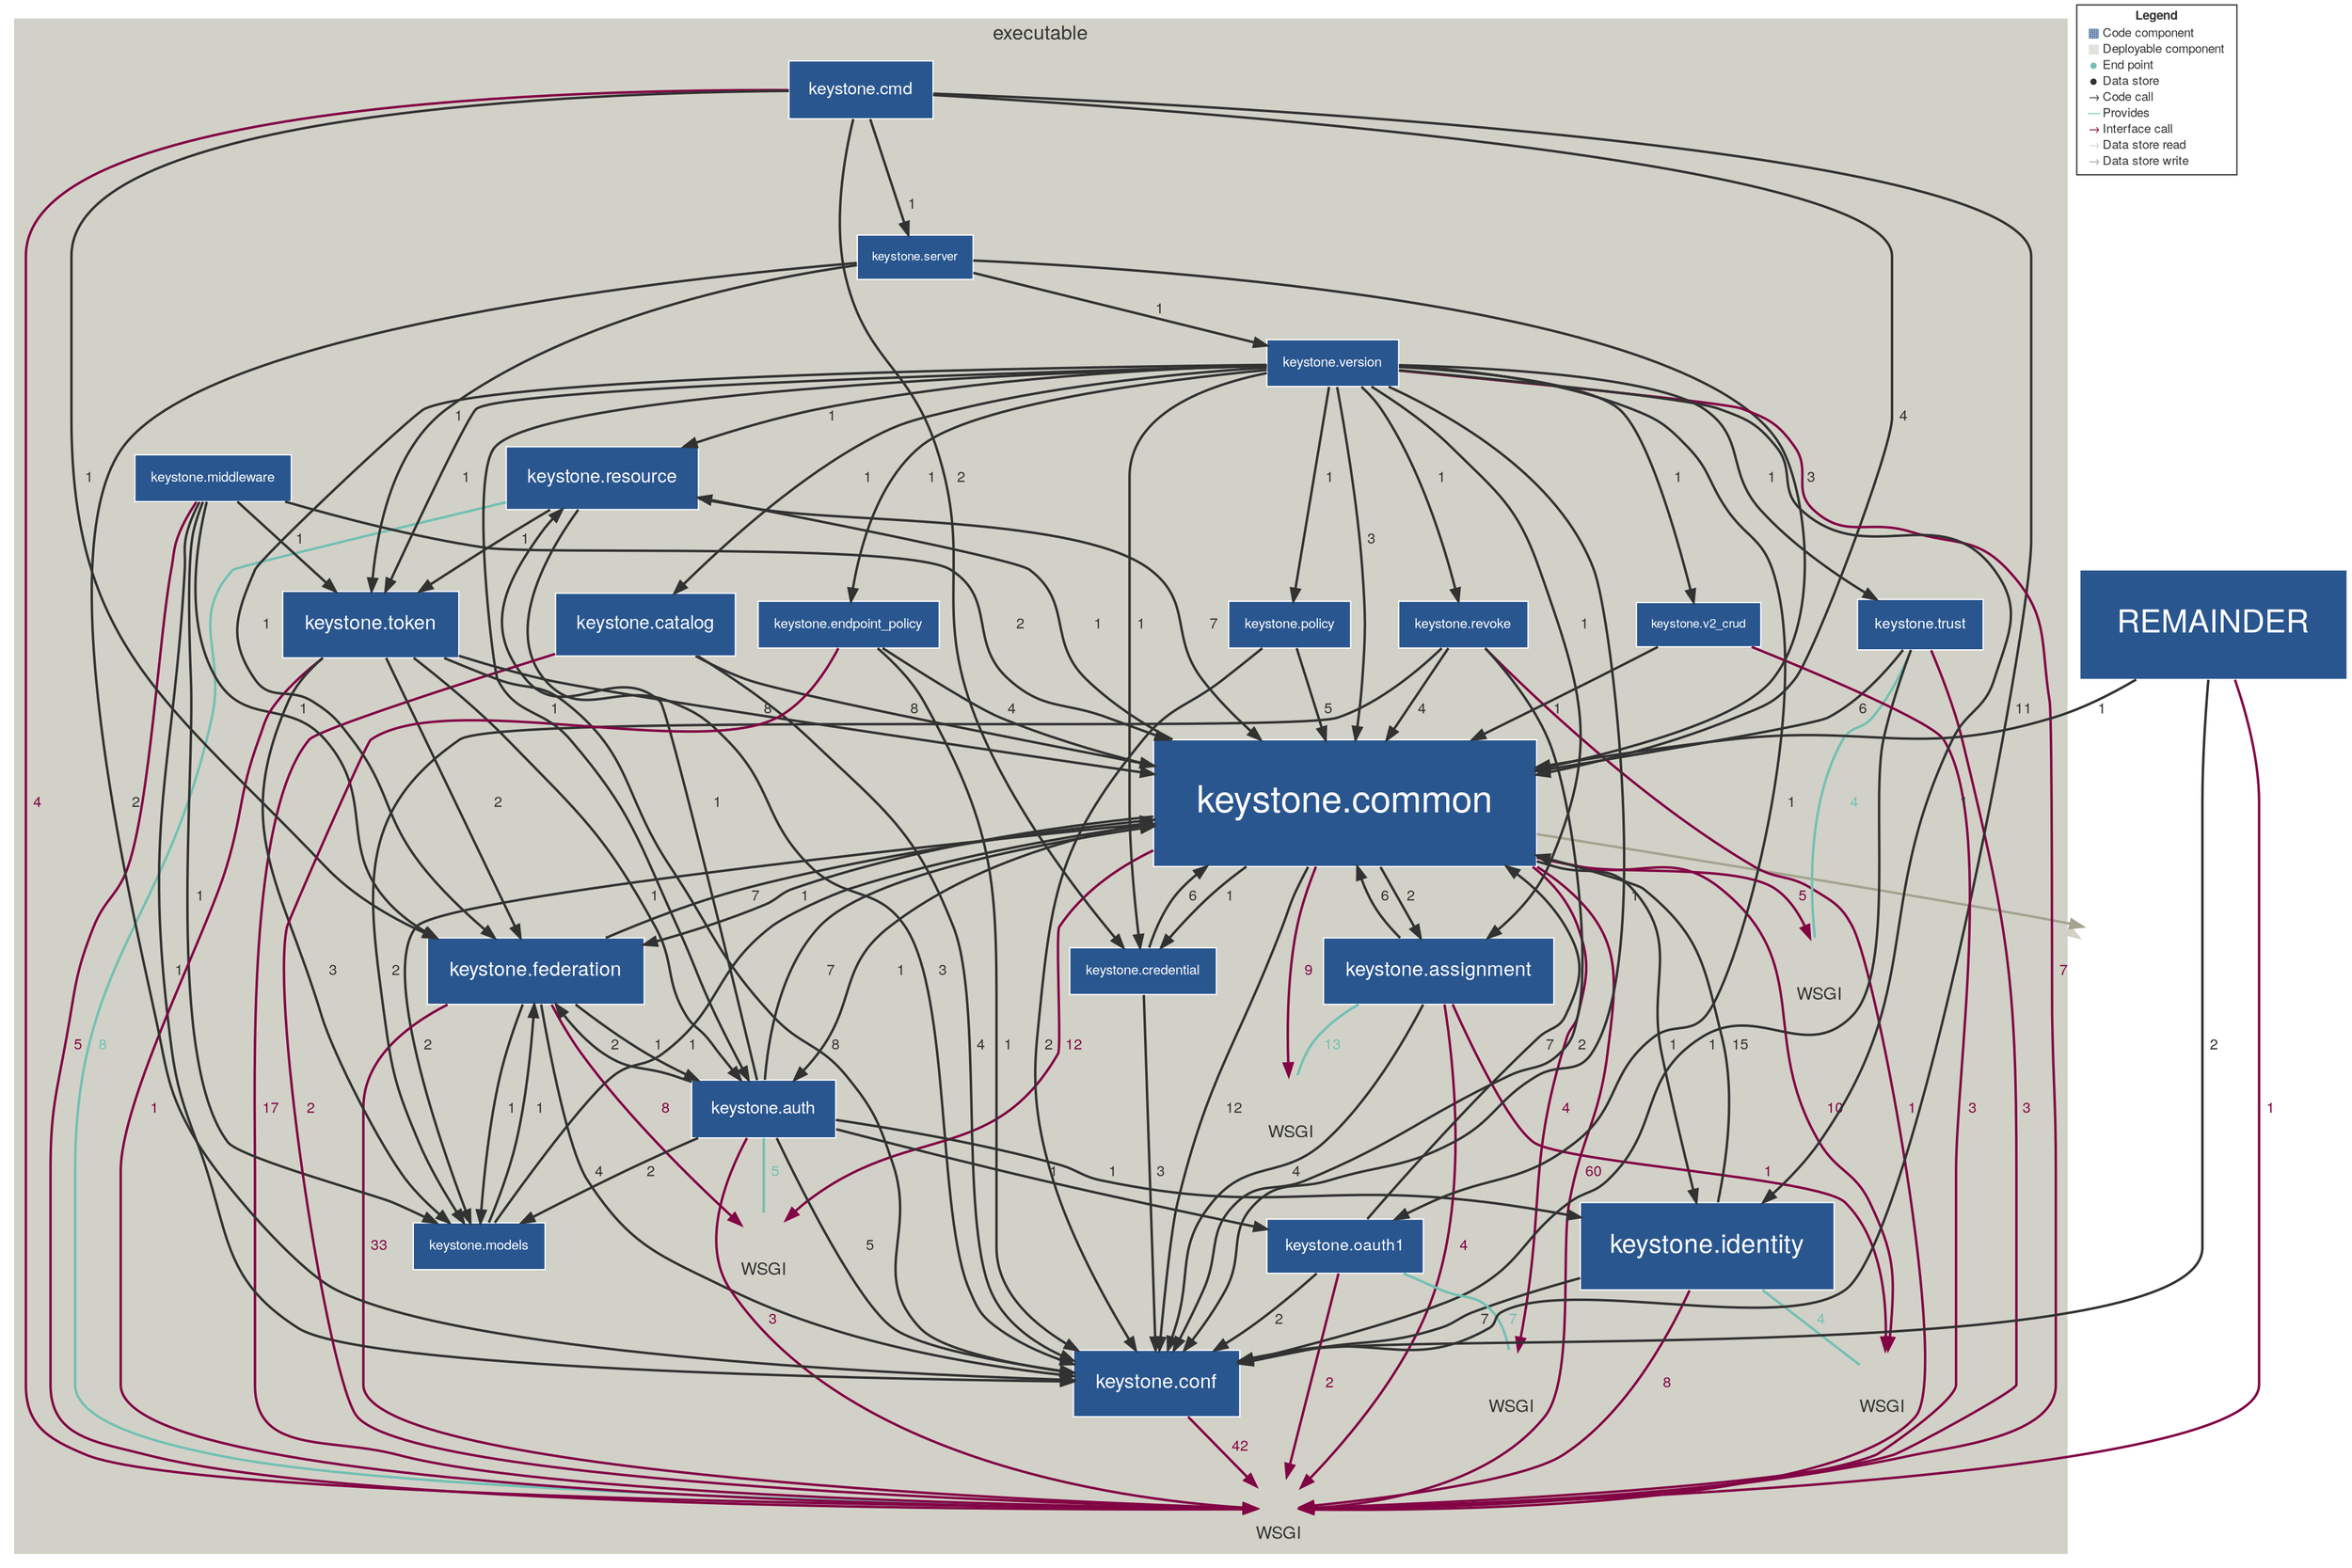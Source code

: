 digraph "Graph" {
compound=true
rankdir=TD
subgraph "cluster-keystone" {
style="filled"
color="#D2D1C7"
fontname="Helvetica Neue"
fontsize="16"
fontcolor="#323232"
label="executable"
"keystone.resource@keystone" [ shape="box" style="filled" fillcolor="#2A568F" penwidth="1" color="#FFFFFF" fontname="Helvetica Neue" fontcolor="#FFFFFF" fontsize="15" margin="0.24" label="keystone.resource" ]
"INTERFACE-WSGI@keystone.resource@keystone" [ shape="box" penwidth="0" fontname="Helvetica Neue" fontcolor="#323232" fontsize="14" image="icon-endpoint.png" width="0.500" height="0.750" fixedsize="true" labelloc="b" label="WSGI" ]
"keystone.common@keystone" [ shape="box" style="filled" fillcolor="#2A568F" penwidth="1" color="#FFFFFF" fontname="Helvetica Neue" fontcolor="#FFFFFF" fontsize="30" margin="0.48" label="keystone.common" ]
"keystone.federation@keystone" [ shape="box" style="filled" fillcolor="#2A568F" penwidth="1" color="#FFFFFF" fontname="Helvetica Neue" fontcolor="#FFFFFF" fontsize="16" margin="0.256" label="keystone.federation" ]
"keystone.models@keystone" [ shape="box" style="filled" fillcolor="#2A568F" penwidth="1" color="#FFFFFF" fontname="Helvetica Neue" fontcolor="#FFFFFF" fontsize="11" margin="0.176" label="keystone.models" ]
"keystone.revoke@keystone" [ shape="box" style="filled" fillcolor="#2A568F" penwidth="1" color="#FFFFFF" fontname="Helvetica Neue" fontcolor="#FFFFFF" fontsize="11" margin="0.176" label="keystone.revoke" ]
"keystone.auth@keystone" [ shape="box" style="filled" fillcolor="#2A568F" penwidth="1" color="#FFFFFF" fontname="Helvetica Neue" fontcolor="#FFFFFF" fontsize="14" margin="0.224" label="keystone.auth" ]
"INTERFACE-WSGI@keystone.auth@keystone" [ shape="box" penwidth="0" fontname="Helvetica Neue" fontcolor="#323232" fontsize="14" image="icon-endpoint.png" width="0.500" height="0.750" fixedsize="true" labelloc="b" label="WSGI" ]
"keystone.catalog@keystone" [ shape="box" style="filled" fillcolor="#2A568F" penwidth="1" color="#FFFFFF" fontname="Helvetica Neue" fontcolor="#FFFFFF" fontsize="15" margin="0.24" label="keystone.catalog" ]
"keystone.middleware@keystone" [ shape="box" style="filled" fillcolor="#2A568F" penwidth="1" color="#FFFFFF" fontname="Helvetica Neue" fontcolor="#FFFFFF" fontsize="11" margin="0.176" label="keystone.middleware" ]
"keystone.assignment@keystone" [ shape="box" style="filled" fillcolor="#2A568F" penwidth="1" color="#FFFFFF" fontname="Helvetica Neue" fontcolor="#FFFFFF" fontsize="16" margin="0.256" label="keystone.assignment" ]
"INTERFACE-WSGI@keystone.assignment@keystone" [ shape="box" penwidth="0" fontname="Helvetica Neue" fontcolor="#323232" fontsize="14" image="icon-endpoint.png" width="0.500" height="0.750" fixedsize="true" labelloc="b" label="WSGI" ]
"keystone.policy@keystone" [ shape="box" style="filled" fillcolor="#2A568F" penwidth="1" color="#FFFFFF" fontname="Helvetica Neue" fontcolor="#FFFFFF" fontsize="11" margin="0.176" label="keystone.policy" ]
"keystone.token@keystone" [ shape="box" style="filled" fillcolor="#2A568F" penwidth="1" color="#FFFFFF" fontname="Helvetica Neue" fontcolor="#FFFFFF" fontsize="16" margin="0.256" label="keystone.token" ]
"keystone.identity@keystone" [ shape="box" style="filled" fillcolor="#2A568F" penwidth="1" color="#FFFFFF" fontname="Helvetica Neue" fontcolor="#FFFFFF" fontsize="21" margin="0.336" label="keystone.identity" ]
"INTERFACE-WSGI@keystone.identity@keystone" [ shape="box" penwidth="0" fontname="Helvetica Neue" fontcolor="#323232" fontsize="14" image="icon-endpoint.png" width="0.500" height="0.750" fixedsize="true" labelloc="b" label="WSGI" ]
"keystone.trust@keystone" [ shape="box" style="filled" fillcolor="#2A568F" penwidth="1" color="#FFFFFF" fontname="Helvetica Neue" fontcolor="#FFFFFF" fontsize="12" margin="0.192" label="keystone.trust" ]
"INTERFACE-WSGI@keystone.trust@keystone" [ shape="box" penwidth="0" fontname="Helvetica Neue" fontcolor="#323232" fontsize="14" image="icon-endpoint.png" width="0.500" height="0.750" fixedsize="true" labelloc="b" label="WSGI" ]
"keystone.oauth1@keystone" [ shape="box" style="filled" fillcolor="#2A568F" penwidth="1" color="#FFFFFF" fontname="Helvetica Neue" fontcolor="#FFFFFF" fontsize="13" margin="0.20800000000000002" label="keystone.oauth1" ]
"INTERFACE-WSGI@keystone.oauth1@keystone" [ shape="box" penwidth="0" fontname="Helvetica Neue" fontcolor="#323232" fontsize="14" image="icon-endpoint.png" width="0.500" height="0.750" fixedsize="true" labelloc="b" label="WSGI" ]
"keystone.cmd@keystone" [ shape="box" style="filled" fillcolor="#2A568F" penwidth="1" color="#FFFFFF" fontname="Helvetica Neue" fontcolor="#FFFFFF" fontsize="14" margin="0.224" label="keystone.cmd" ]
"keystone.server@keystone" [ shape="box" style="filled" fillcolor="#2A568F" penwidth="1" color="#FFFFFF" fontname="Helvetica Neue" fontcolor="#FFFFFF" fontsize="10" margin="0.16" label="keystone.server" ]
"keystone.endpoint_policy@keystone" [ shape="box" style="filled" fillcolor="#2A568F" penwidth="1" color="#FFFFFF" fontname="Helvetica Neue" fontcolor="#FFFFFF" fontsize="11" margin="0.176" label="keystone.endpoint_policy" ]
"keystone.v2_crud@keystone" [ shape="box" style="filled" fillcolor="#2A568F" penwidth="1" color="#FFFFFF" fontname="Helvetica Neue" fontcolor="#FFFFFF" fontsize="10" margin="0.16" label="keystone.v2_crud" ]
"keystone.conf@keystone" [ shape="box" style="filled" fillcolor="#2A568F" penwidth="1" color="#FFFFFF" fontname="Helvetica Neue" fontcolor="#FFFFFF" fontsize="16" margin="0.256" label="keystone.conf" ]
"keystone.version@keystone" [ shape="box" style="filled" fillcolor="#2A568F" penwidth="1" color="#FFFFFF" fontname="Helvetica Neue" fontcolor="#FFFFFF" fontsize="11" margin="0.176" label="keystone.version" ]
"keystone.credential@keystone" [ shape="box" style="filled" fillcolor="#2A568F" penwidth="1" color="#FFFFFF" fontname="Helvetica Neue" fontcolor="#FFFFFF" fontsize="11" margin="0.176" label="keystone.credential" ]
}
"REMAINDER@NOT_DEPLOYED" [ shape="box" style="filled" fillcolor="#2A568F" penwidth="1" color="#FFFFFF" fontname="Helvetica Neue" fontcolor="#FFFFFF" fontsize="26" margin="0.41600000000000004" label="REMAINDER" ]
"15cd1788-1231-4e6e-9c41-bbcd42a2f4ff@NOT_DEPLOYED" [ shape="box" penwidth="0" fontname="Helvetica Neue" fontcolor="#323232" fontsize="16" image="icon-datastore.png" width="1.000" height="1.000" fixedsize="true" label="" ]
"keystone.resource@keystone" -> "keystone.common@keystone" [ penwidth="2" color="#323232" fontcolor="#323232" fontname="Helvetica Neue" fontsize="12" label="  7" ]
"keystone.resource@keystone" -> "keystone.token@keystone" [ penwidth="2" color="#323232" fontcolor="#323232" fontname="Helvetica Neue" fontsize="12" label="  1" ]
"keystone.resource@keystone" -> "keystone.conf@keystone" [ penwidth="2" color="#323232" fontcolor="#323232" fontname="Helvetica Neue" fontsize="12" label="  3" ]
"keystone.resource@keystone" -> "INTERFACE-WSGI@keystone.resource@keystone" [ penwidth="2" color="#72C0B4" fontcolor="#72C0B4" fontname="Helvetica Neue" fontsize="12" arrowhead="none" label="  8" ]
"keystone.common@keystone" -> "keystone.resource@keystone" [ penwidth="2" color="#323232" fontcolor="#323232" fontname="Helvetica Neue" fontsize="12" label="  1" ]
"keystone.common@keystone" -> "INTERFACE-WSGI@keystone.resource@keystone" [ penwidth="2" color="#820445" fontcolor="#820445" fontname="Helvetica Neue" fontsize="12" label="  60" ]
"keystone.common@keystone" -> "keystone.federation@keystone" [ penwidth="2" color="#323232" fontcolor="#323232" fontname="Helvetica Neue" fontsize="12" label="  1" ]
"keystone.common@keystone" -> "keystone.models@keystone" [ penwidth="2" color="#323232" fontcolor="#323232" fontname="Helvetica Neue" fontsize="12" label="  2" ]
"keystone.common@keystone" -> "keystone.auth@keystone" [ penwidth="2" color="#323232" fontcolor="#323232" fontname="Helvetica Neue" fontsize="12" label="  1" ]
"keystone.common@keystone" -> "INTERFACE-WSGI@keystone.auth@keystone" [ penwidth="2" color="#820445" fontcolor="#820445" fontname="Helvetica Neue" fontsize="12" label="  12" ]
"keystone.common@keystone" -> "keystone.assignment@keystone" [ penwidth="2" color="#323232" fontcolor="#323232" fontname="Helvetica Neue" fontsize="12" label="  2" ]
"keystone.common@keystone" -> "INTERFACE-WSGI@keystone.assignment@keystone" [ penwidth="2" color="#820445" fontcolor="#820445" fontname="Helvetica Neue" fontsize="12" label="  9" ]
"keystone.common@keystone" -> "keystone.identity@keystone" [ penwidth="2" color="#323232" fontcolor="#323232" fontname="Helvetica Neue" fontsize="12" label="  1" ]
"keystone.common@keystone" -> "INTERFACE-WSGI@keystone.identity@keystone" [ penwidth="2" color="#820445" fontcolor="#820445" fontname="Helvetica Neue" fontsize="12" label="  10" ]
"keystone.common@keystone" -> "INTERFACE-WSGI@keystone.trust@keystone" [ penwidth="2" color="#820445" fontcolor="#820445" fontname="Helvetica Neue" fontsize="12" label="  5" ]
"keystone.common@keystone" -> "INTERFACE-WSGI@keystone.oauth1@keystone" [ penwidth="2" color="#820445" fontcolor="#820445" fontname="Helvetica Neue" fontsize="12" label="  4" ]
"keystone.common@keystone" -> "keystone.conf@keystone" [ penwidth="2" color="#323232" fontcolor="#323232" fontname="Helvetica Neue" fontsize="12" label="  12" ]
"keystone.common@keystone" -> "keystone.credential@keystone" [ penwidth="2" color="#323232" fontcolor="#323232" fontname="Helvetica Neue" fontsize="12" label="  1" ]
"keystone.common@keystone" -> "15cd1788-1231-4e6e-9c41-bbcd42a2f4ff@NOT_DEPLOYED" [ penwidth="2" color="#D2D1C7" fontcolor="#D2D1C7" fontname="Helvetica Neue" fontsize="12" label="" ]
"keystone.common@keystone" -> "15cd1788-1231-4e6e-9c41-bbcd42a2f4ff@NOT_DEPLOYED" [ penwidth="2" color="#A4A38F" fontcolor="#A4A38F" fontname="Helvetica Neue" fontsize="12" label="" ]
"keystone.federation@keystone" -> "INTERFACE-WSGI@keystone.resource@keystone" [ penwidth="2" color="#820445" fontcolor="#820445" fontname="Helvetica Neue" fontsize="12" label="  33" ]
"keystone.federation@keystone" -> "keystone.common@keystone" [ penwidth="2" color="#323232" fontcolor="#323232" fontname="Helvetica Neue" fontsize="12" label="  7" ]
"keystone.federation@keystone" -> "keystone.models@keystone" [ penwidth="2" color="#323232" fontcolor="#323232" fontname="Helvetica Neue" fontsize="12" label="  1" ]
"keystone.federation@keystone" -> "keystone.auth@keystone" [ penwidth="2" color="#323232" fontcolor="#323232" fontname="Helvetica Neue" fontsize="12" label="  1" ]
"keystone.federation@keystone" -> "INTERFACE-WSGI@keystone.auth@keystone" [ penwidth="2" color="#820445" fontcolor="#820445" fontname="Helvetica Neue" fontsize="12" label="  8" ]
"keystone.federation@keystone" -> "keystone.conf@keystone" [ penwidth="2" color="#323232" fontcolor="#323232" fontname="Helvetica Neue" fontsize="12" label="  4" ]
"keystone.models@keystone" -> "keystone.common@keystone" [ penwidth="2" color="#323232" fontcolor="#323232" fontname="Helvetica Neue" fontsize="12" label="  1" ]
"keystone.models@keystone" -> "keystone.federation@keystone" [ penwidth="2" color="#323232" fontcolor="#323232" fontname="Helvetica Neue" fontsize="12" label="  1" ]
"keystone.revoke@keystone" -> "INTERFACE-WSGI@keystone.resource@keystone" [ penwidth="2" color="#820445" fontcolor="#820445" fontname="Helvetica Neue" fontsize="12" label="  1" ]
"keystone.revoke@keystone" -> "keystone.common@keystone" [ penwidth="2" color="#323232" fontcolor="#323232" fontname="Helvetica Neue" fontsize="12" label="  4" ]
"keystone.revoke@keystone" -> "keystone.models@keystone" [ penwidth="2" color="#323232" fontcolor="#323232" fontname="Helvetica Neue" fontsize="12" label="  2" ]
"keystone.revoke@keystone" -> "keystone.conf@keystone" [ penwidth="2" color="#323232" fontcolor="#323232" fontname="Helvetica Neue" fontsize="12" label="  2" ]
"keystone.auth@keystone" -> "keystone.resource@keystone" [ penwidth="2" color="#323232" fontcolor="#323232" fontname="Helvetica Neue" fontsize="12" label="  1" ]
"keystone.auth@keystone" -> "INTERFACE-WSGI@keystone.resource@keystone" [ penwidth="2" color="#820445" fontcolor="#820445" fontname="Helvetica Neue" fontsize="12" label="  3" ]
"keystone.auth@keystone" -> "keystone.common@keystone" [ penwidth="2" color="#323232" fontcolor="#323232" fontname="Helvetica Neue" fontsize="12" label="  7" ]
"keystone.auth@keystone" -> "keystone.federation@keystone" [ penwidth="2" color="#323232" fontcolor="#323232" fontname="Helvetica Neue" fontsize="12" label="  2" ]
"keystone.auth@keystone" -> "keystone.models@keystone" [ penwidth="2" color="#323232" fontcolor="#323232" fontname="Helvetica Neue" fontsize="12" label="  2" ]
"keystone.auth@keystone" -> "keystone.identity@keystone" [ penwidth="2" color="#323232" fontcolor="#323232" fontname="Helvetica Neue" fontsize="12" label="  1" ]
"keystone.auth@keystone" -> "keystone.oauth1@keystone" [ penwidth="2" color="#323232" fontcolor="#323232" fontname="Helvetica Neue" fontsize="12" label="  1" ]
"keystone.auth@keystone" -> "keystone.conf@keystone" [ penwidth="2" color="#323232" fontcolor="#323232" fontname="Helvetica Neue" fontsize="12" label="  5" ]
"keystone.auth@keystone" -> "INTERFACE-WSGI@keystone.auth@keystone" [ penwidth="2" color="#72C0B4" fontcolor="#72C0B4" fontname="Helvetica Neue" fontsize="12" arrowhead="none" label="  5" ]
"keystone.catalog@keystone" -> "INTERFACE-WSGI@keystone.resource@keystone" [ penwidth="2" color="#820445" fontcolor="#820445" fontname="Helvetica Neue" fontsize="12" label="  17" ]
"keystone.catalog@keystone" -> "keystone.common@keystone" [ penwidth="2" color="#323232" fontcolor="#323232" fontname="Helvetica Neue" fontsize="12" label="  8" ]
"keystone.catalog@keystone" -> "keystone.conf@keystone" [ penwidth="2" color="#323232" fontcolor="#323232" fontname="Helvetica Neue" fontsize="12" label="  4" ]
"keystone.middleware@keystone" -> "INTERFACE-WSGI@keystone.resource@keystone" [ penwidth="2" color="#820445" fontcolor="#820445" fontname="Helvetica Neue" fontsize="12" label="  5" ]
"keystone.middleware@keystone" -> "keystone.common@keystone" [ penwidth="2" color="#323232" fontcolor="#323232" fontname="Helvetica Neue" fontsize="12" label="  2" ]
"keystone.middleware@keystone" -> "keystone.federation@keystone" [ penwidth="2" color="#323232" fontcolor="#323232" fontname="Helvetica Neue" fontsize="12" label="  1" ]
"keystone.middleware@keystone" -> "keystone.models@keystone" [ penwidth="2" color="#323232" fontcolor="#323232" fontname="Helvetica Neue" fontsize="12" label="  1" ]
"keystone.middleware@keystone" -> "keystone.token@keystone" [ penwidth="2" color="#323232" fontcolor="#323232" fontname="Helvetica Neue" fontsize="12" label="  1" ]
"keystone.middleware@keystone" -> "keystone.conf@keystone" [ penwidth="2" color="#323232" fontcolor="#323232" fontname="Helvetica Neue" fontsize="12" label="  1" ]
"keystone.assignment@keystone" -> "INTERFACE-WSGI@keystone.resource@keystone" [ penwidth="2" color="#820445" fontcolor="#820445" fontname="Helvetica Neue" fontsize="12" label="  4" ]
"keystone.assignment@keystone" -> "keystone.common@keystone" [ penwidth="2" color="#323232" fontcolor="#323232" fontname="Helvetica Neue" fontsize="12" label="  6" ]
"keystone.assignment@keystone" -> "INTERFACE-WSGI@keystone.identity@keystone" [ penwidth="2" color="#820445" fontcolor="#820445" fontname="Helvetica Neue" fontsize="12" label="  1" ]
"keystone.assignment@keystone" -> "keystone.conf@keystone" [ penwidth="2" color="#323232" fontcolor="#323232" fontname="Helvetica Neue" fontsize="12" label="  4" ]
"keystone.assignment@keystone" -> "INTERFACE-WSGI@keystone.assignment@keystone" [ penwidth="2" color="#72C0B4" fontcolor="#72C0B4" fontname="Helvetica Neue" fontsize="12" arrowhead="none" label="  13" ]
"keystone.policy@keystone" -> "keystone.common@keystone" [ penwidth="2" color="#323232" fontcolor="#323232" fontname="Helvetica Neue" fontsize="12" label="  5" ]
"keystone.policy@keystone" -> "keystone.conf@keystone" [ penwidth="2" color="#323232" fontcolor="#323232" fontname="Helvetica Neue" fontsize="12" label="  2" ]
"keystone.token@keystone" -> "INTERFACE-WSGI@keystone.resource@keystone" [ penwidth="2" color="#820445" fontcolor="#820445" fontname="Helvetica Neue" fontsize="12" label="  1" ]
"keystone.token@keystone" -> "keystone.common@keystone" [ penwidth="2" color="#323232" fontcolor="#323232" fontname="Helvetica Neue" fontsize="12" label="  8" ]
"keystone.token@keystone" -> "keystone.federation@keystone" [ penwidth="2" color="#323232" fontcolor="#323232" fontname="Helvetica Neue" fontsize="12" label="  2" ]
"keystone.token@keystone" -> "keystone.models@keystone" [ penwidth="2" color="#323232" fontcolor="#323232" fontname="Helvetica Neue" fontsize="12" label="  3" ]
"keystone.token@keystone" -> "keystone.auth@keystone" [ penwidth="2" color="#323232" fontcolor="#323232" fontname="Helvetica Neue" fontsize="12" label="  1" ]
"keystone.token@keystone" -> "keystone.conf@keystone" [ penwidth="2" color="#323232" fontcolor="#323232" fontname="Helvetica Neue" fontsize="12" label="  8" ]
"keystone.identity@keystone" -> "INTERFACE-WSGI@keystone.resource@keystone" [ penwidth="2" color="#820445" fontcolor="#820445" fontname="Helvetica Neue" fontsize="12" label="  8" ]
"keystone.identity@keystone" -> "keystone.common@keystone" [ penwidth="2" color="#323232" fontcolor="#323232" fontname="Helvetica Neue" fontsize="12" label="  15" ]
"keystone.identity@keystone" -> "keystone.conf@keystone" [ penwidth="2" color="#323232" fontcolor="#323232" fontname="Helvetica Neue" fontsize="12" label="  7" ]
"keystone.identity@keystone" -> "INTERFACE-WSGI@keystone.identity@keystone" [ penwidth="2" color="#72C0B4" fontcolor="#72C0B4" fontname="Helvetica Neue" fontsize="12" arrowhead="none" label="  4" ]
"keystone.trust@keystone" -> "INTERFACE-WSGI@keystone.resource@keystone" [ penwidth="2" color="#820445" fontcolor="#820445" fontname="Helvetica Neue" fontsize="12" label="  3" ]
"keystone.trust@keystone" -> "keystone.common@keystone" [ penwidth="2" color="#323232" fontcolor="#323232" fontname="Helvetica Neue" fontsize="12" label="  6" ]
"keystone.trust@keystone" -> "keystone.conf@keystone" [ penwidth="2" color="#323232" fontcolor="#323232" fontname="Helvetica Neue" fontsize="12" label="  1" ]
"keystone.trust@keystone" -> "INTERFACE-WSGI@keystone.trust@keystone" [ penwidth="2" color="#72C0B4" fontcolor="#72C0B4" fontname="Helvetica Neue" fontsize="12" arrowhead="none" label="  4" ]
"keystone.oauth1@keystone" -> "INTERFACE-WSGI@keystone.resource@keystone" [ penwidth="2" color="#820445" fontcolor="#820445" fontname="Helvetica Neue" fontsize="12" label="  2" ]
"keystone.oauth1@keystone" -> "keystone.common@keystone" [ penwidth="2" color="#323232" fontcolor="#323232" fontname="Helvetica Neue" fontsize="12" label="  7" ]
"keystone.oauth1@keystone" -> "keystone.conf@keystone" [ penwidth="2" color="#323232" fontcolor="#323232" fontname="Helvetica Neue" fontsize="12" label="  2" ]
"keystone.oauth1@keystone" -> "INTERFACE-WSGI@keystone.oauth1@keystone" [ penwidth="2" color="#72C0B4" fontcolor="#72C0B4" fontname="Helvetica Neue" fontsize="12" arrowhead="none" label="  7" ]
"keystone.cmd@keystone" -> "INTERFACE-WSGI@keystone.resource@keystone" [ penwidth="2" color="#820445" fontcolor="#820445" fontname="Helvetica Neue" fontsize="12" label="  4" ]
"keystone.cmd@keystone" -> "keystone.common@keystone" [ penwidth="2" color="#323232" fontcolor="#323232" fontname="Helvetica Neue" fontsize="12" label="  4" ]
"keystone.cmd@keystone" -> "keystone.federation@keystone" [ penwidth="2" color="#323232" fontcolor="#323232" fontname="Helvetica Neue" fontsize="12" label="  1" ]
"keystone.cmd@keystone" -> "keystone.server@keystone" [ penwidth="2" color="#323232" fontcolor="#323232" fontname="Helvetica Neue" fontsize="12" label="  1" ]
"keystone.cmd@keystone" -> "keystone.conf@keystone" [ penwidth="2" color="#323232" fontcolor="#323232" fontname="Helvetica Neue" fontsize="12" label="  11" ]
"keystone.cmd@keystone" -> "keystone.credential@keystone" [ penwidth="2" color="#323232" fontcolor="#323232" fontname="Helvetica Neue" fontsize="12" label="  2" ]
"keystone.server@keystone" -> "keystone.common@keystone" [ penwidth="2" color="#323232" fontcolor="#323232" fontname="Helvetica Neue" fontsize="12" label="  3" ]
"keystone.server@keystone" -> "keystone.token@keystone" [ penwidth="2" color="#323232" fontcolor="#323232" fontname="Helvetica Neue" fontsize="12" label="  1" ]
"keystone.server@keystone" -> "keystone.conf@keystone" [ penwidth="2" color="#323232" fontcolor="#323232" fontname="Helvetica Neue" fontsize="12" label="  2" ]
"keystone.server@keystone" -> "keystone.version@keystone" [ penwidth="2" color="#323232" fontcolor="#323232" fontname="Helvetica Neue" fontsize="12" label="  1" ]
"keystone.endpoint_policy@keystone" -> "INTERFACE-WSGI@keystone.resource@keystone" [ penwidth="2" color="#820445" fontcolor="#820445" fontname="Helvetica Neue" fontsize="12" label="  2" ]
"keystone.endpoint_policy@keystone" -> "keystone.common@keystone" [ penwidth="2" color="#323232" fontcolor="#323232" fontname="Helvetica Neue" fontsize="12" label="  4" ]
"keystone.endpoint_policy@keystone" -> "keystone.conf@keystone" [ penwidth="2" color="#323232" fontcolor="#323232" fontname="Helvetica Neue" fontsize="12" label="  1" ]
"keystone.v2_crud@keystone" -> "INTERFACE-WSGI@keystone.resource@keystone" [ penwidth="2" color="#820445" fontcolor="#820445" fontname="Helvetica Neue" fontsize="12" label="  3" ]
"keystone.v2_crud@keystone" -> "keystone.common@keystone" [ penwidth="2" color="#323232" fontcolor="#323232" fontname="Helvetica Neue" fontsize="12" label="  1" ]
"keystone.conf@keystone" -> "INTERFACE-WSGI@keystone.resource@keystone" [ penwidth="2" color="#820445" fontcolor="#820445" fontname="Helvetica Neue" fontsize="12" label="  42" ]
"keystone.version@keystone" -> "keystone.resource@keystone" [ penwidth="2" color="#323232" fontcolor="#323232" fontname="Helvetica Neue" fontsize="12" label="  1" ]
"keystone.version@keystone" -> "INTERFACE-WSGI@keystone.resource@keystone" [ penwidth="2" color="#820445" fontcolor="#820445" fontname="Helvetica Neue" fontsize="12" label="  7" ]
"keystone.version@keystone" -> "keystone.common@keystone" [ penwidth="2" color="#323232" fontcolor="#323232" fontname="Helvetica Neue" fontsize="12" label="  3" ]
"keystone.version@keystone" -> "keystone.federation@keystone" [ penwidth="2" color="#323232" fontcolor="#323232" fontname="Helvetica Neue" fontsize="12" label="  1" ]
"keystone.version@keystone" -> "keystone.revoke@keystone" [ penwidth="2" color="#323232" fontcolor="#323232" fontname="Helvetica Neue" fontsize="12" label="  1" ]
"keystone.version@keystone" -> "keystone.auth@keystone" [ penwidth="2" color="#323232" fontcolor="#323232" fontname="Helvetica Neue" fontsize="12" label="  1" ]
"keystone.version@keystone" -> "keystone.catalog@keystone" [ penwidth="2" color="#323232" fontcolor="#323232" fontname="Helvetica Neue" fontsize="12" label="  1" ]
"keystone.version@keystone" -> "keystone.assignment@keystone" [ penwidth="2" color="#323232" fontcolor="#323232" fontname="Helvetica Neue" fontsize="12" label="  1" ]
"keystone.version@keystone" -> "keystone.policy@keystone" [ penwidth="2" color="#323232" fontcolor="#323232" fontname="Helvetica Neue" fontsize="12" label="  1" ]
"keystone.version@keystone" -> "keystone.token@keystone" [ penwidth="2" color="#323232" fontcolor="#323232" fontname="Helvetica Neue" fontsize="12" label="  1" ]
"keystone.version@keystone" -> "keystone.identity@keystone" [ penwidth="2" color="#323232" fontcolor="#323232" fontname="Helvetica Neue" fontsize="12" label="  1" ]
"keystone.version@keystone" -> "keystone.trust@keystone" [ penwidth="2" color="#323232" fontcolor="#323232" fontname="Helvetica Neue" fontsize="12" label="  1" ]
"keystone.version@keystone" -> "keystone.oauth1@keystone" [ penwidth="2" color="#323232" fontcolor="#323232" fontname="Helvetica Neue" fontsize="12" label="  1" ]
"keystone.version@keystone" -> "keystone.endpoint_policy@keystone" [ penwidth="2" color="#323232" fontcolor="#323232" fontname="Helvetica Neue" fontsize="12" label="  1" ]
"keystone.version@keystone" -> "keystone.v2_crud@keystone" [ penwidth="2" color="#323232" fontcolor="#323232" fontname="Helvetica Neue" fontsize="12" label="  1" ]
"keystone.version@keystone" -> "keystone.conf@keystone" [ penwidth="2" color="#323232" fontcolor="#323232" fontname="Helvetica Neue" fontsize="12" label="  1" ]
"keystone.version@keystone" -> "keystone.credential@keystone" [ penwidth="2" color="#323232" fontcolor="#323232" fontname="Helvetica Neue" fontsize="12" label="  1" ]
"keystone.credential@keystone" -> "keystone.common@keystone" [ penwidth="2" color="#323232" fontcolor="#323232" fontname="Helvetica Neue" fontsize="12" label="  6" ]
"keystone.credential@keystone" -> "keystone.conf@keystone" [ penwidth="2" color="#323232" fontcolor="#323232" fontname="Helvetica Neue" fontsize="12" label="  3" ]
"REMAINDER@NOT_DEPLOYED" -> "INTERFACE-WSGI@keystone.resource@keystone" [ penwidth="2" color="#820445" fontcolor="#820445" fontname="Helvetica Neue" fontsize="12" label="  1" ]
"REMAINDER@NOT_DEPLOYED" -> "keystone.common@keystone" [ penwidth="2" color="#323232" fontcolor="#323232" fontname="Helvetica Neue" fontsize="12" label="  1" ]
"REMAINDER@NOT_DEPLOYED" -> "keystone.conf@keystone" [ penwidth="2" color="#323232" fontcolor="#323232" fontname="Helvetica Neue" fontsize="12" label="  2" ]
"LEGEND" [ shape="box" style="filled" fillcolor="#FFFFFF" penwidth="1" color="#323232" fontname="Helvetica Neue" fontcolor="#323232" fontsize="10" label=<<TABLE BORDER="0" CELLPADDING="1" CELLSPACING="0">
<TR><TD COLSPAN="2"><B>Legend</B></TD></TR>
<TR><TD><FONT COLOR="#2A568F">&#9638;</FONT></TD><TD ALIGN="left">Code component</TD></TR>
<TR><TD><FONT COLOR="#D2D1C7">&#9638;</FONT></TD><TD ALIGN="left">Deployable component</TD></TR>
<TR><TD><FONT COLOR="#72C0B4">&#9679;</FONT></TD><TD ALIGN="left">End point</TD></TR>
<TR><TD><FONT COLOR="#323232">&#9679;</FONT></TD><TD ALIGN="left">Data store</TD></TR>
<TR><TD><FONT COLOR="#323232">&rarr;</FONT></TD><TD ALIGN="left">Code call</TD></TR>
<TR><TD><FONT COLOR="#72C0B4">&#8212;</FONT></TD><TD ALIGN="left">Provides</TD></TR>
<TR><TD><FONT COLOR="#820445">&rarr;</FONT></TD><TD ALIGN="left">Interface call</TD></TR>
<TR><TD><FONT COLOR="#D2D1C7">&rarr;</FONT></TD><TD ALIGN="left">Data store read</TD></TR>
<TR><TD><FONT COLOR="#A4A38F">&rarr;</FONT></TD><TD ALIGN="left">Data store write</TD></TR>
</TABLE>
>  ]
}

